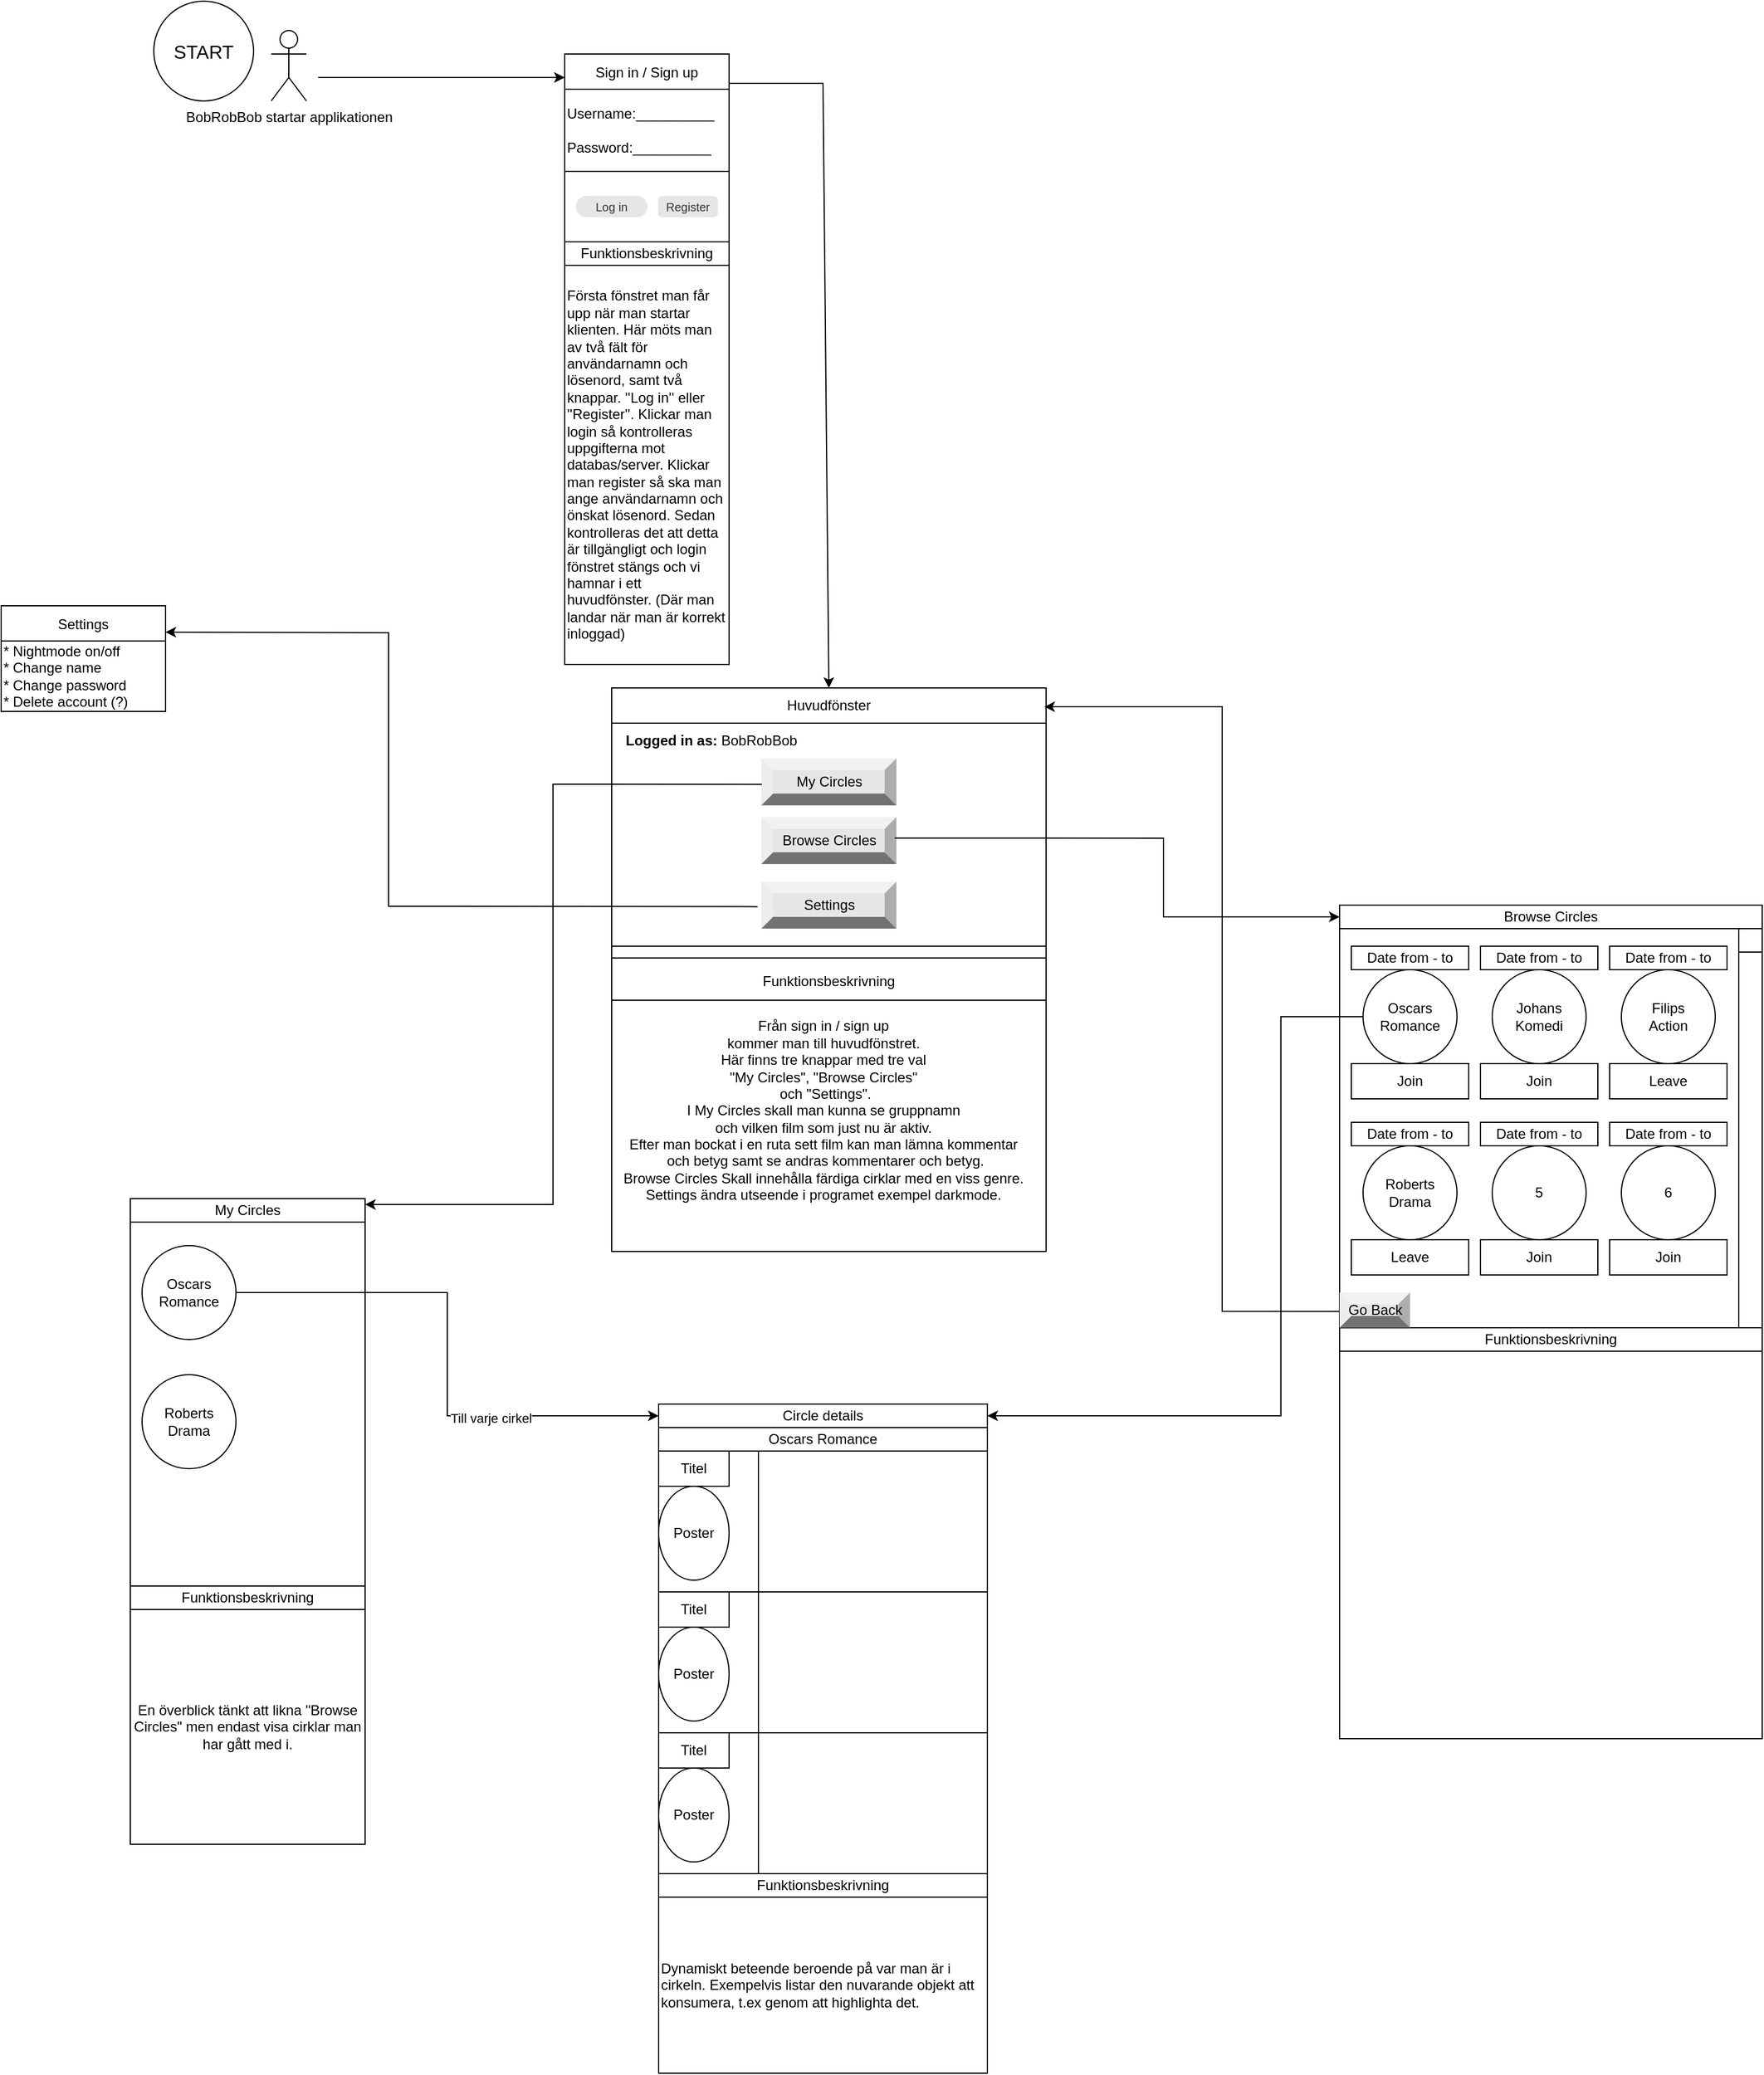 <mxfile version="16.5.3" type="github">
  <diagram id="p2HajZ41j6ZCVXQFpqO8" name="Page-1">
    <mxGraphModel dx="1422" dy="743" grid="1" gridSize="10" guides="1" tooltips="1" connect="1" arrows="1" fold="1" page="1" pageScale="1" pageWidth="40000" pageHeight="40000" math="0" shadow="0">
      <root>
        <mxCell id="0" />
        <mxCell id="1" parent="0" />
        <mxCell id="-XOdeHyJX4b31aOvF6B2-1" value="START" style="ellipse;whiteSpace=wrap;html=1;aspect=fixed;rounded=0;fontSize=16;strokeColor=#000000;fillColor=#FFFFFF;" parent="1" vertex="1">
          <mxGeometry x="500" y="35" width="85" height="85" as="geometry" />
        </mxCell>
        <mxCell id="-XOdeHyJX4b31aOvF6B2-8" value="Sign in / Sign up" style="swimlane;fontStyle=0;childLayout=stackLayout;horizontal=1;startSize=30;horizontalStack=0;resizeParent=1;resizeParentMax=0;resizeLast=0;collapsible=1;marginBottom=0;" parent="1" vertex="1">
          <mxGeometry x="850" y="80" width="140" height="100" as="geometry" />
        </mxCell>
        <mxCell id="xkWNYUJY-CJNG6x_o0mZ-22" value="Username:__________&lt;br&gt;&lt;br&gt;Password:__________" style="rounded=0;whiteSpace=wrap;html=1;align=left;" parent="-XOdeHyJX4b31aOvF6B2-8" vertex="1">
          <mxGeometry y="30" width="140" height="70" as="geometry" />
        </mxCell>
        <mxCell id="xkWNYUJY-CJNG6x_o0mZ-2" value="Browse Circles" style="rounded=0;whiteSpace=wrap;html=1;" parent="1" vertex="1">
          <mxGeometry x="1510" y="805" width="360" height="20" as="geometry" />
        </mxCell>
        <mxCell id="xkWNYUJY-CJNG6x_o0mZ-3" value="" style="whiteSpace=wrap;html=1;aspect=fixed;" parent="1" vertex="1">
          <mxGeometry x="1510" y="825" width="360" height="360" as="geometry" />
        </mxCell>
        <mxCell id="xkWNYUJY-CJNG6x_o0mZ-4" value="Oscars&lt;br&gt;Romance" style="ellipse;whiteSpace=wrap;html=1;aspect=fixed;" parent="1" vertex="1">
          <mxGeometry x="1530" y="860" width="80" height="80" as="geometry" />
        </mxCell>
        <mxCell id="xkWNYUJY-CJNG6x_o0mZ-5" value="Johans&lt;br&gt;Komedi" style="ellipse;whiteSpace=wrap;html=1;aspect=fixed;" parent="1" vertex="1">
          <mxGeometry x="1640" y="860" width="80" height="80" as="geometry" />
        </mxCell>
        <mxCell id="xkWNYUJY-CJNG6x_o0mZ-6" value="Filips&lt;br&gt;Action" style="ellipse;whiteSpace=wrap;html=1;aspect=fixed;" parent="1" vertex="1">
          <mxGeometry x="1750" y="860" width="80" height="80" as="geometry" />
        </mxCell>
        <mxCell id="xkWNYUJY-CJNG6x_o0mZ-7" value="Roberts&lt;br&gt;Drama" style="ellipse;whiteSpace=wrap;html=1;aspect=fixed;" parent="1" vertex="1">
          <mxGeometry x="1530" y="1010" width="80" height="80" as="geometry" />
        </mxCell>
        <mxCell id="xkWNYUJY-CJNG6x_o0mZ-8" value="5" style="ellipse;whiteSpace=wrap;html=1;aspect=fixed;" parent="1" vertex="1">
          <mxGeometry x="1640" y="1010" width="80" height="80" as="geometry" />
        </mxCell>
        <mxCell id="xkWNYUJY-CJNG6x_o0mZ-9" value="6" style="ellipse;whiteSpace=wrap;html=1;aspect=fixed;" parent="1" vertex="1">
          <mxGeometry x="1750" y="1010" width="80" height="80" as="geometry" />
        </mxCell>
        <mxCell id="xkWNYUJY-CJNG6x_o0mZ-10" value="Join" style="rounded=0;whiteSpace=wrap;html=1;" parent="1" vertex="1">
          <mxGeometry x="1520" y="940" width="100" height="30" as="geometry" />
        </mxCell>
        <mxCell id="xkWNYUJY-CJNG6x_o0mZ-11" value="Join" style="rounded=0;whiteSpace=wrap;html=1;" parent="1" vertex="1">
          <mxGeometry x="1630" y="940" width="100" height="30" as="geometry" />
        </mxCell>
        <mxCell id="xkWNYUJY-CJNG6x_o0mZ-12" value="Leave" style="rounded=0;whiteSpace=wrap;html=1;" parent="1" vertex="1">
          <mxGeometry x="1740" y="940" width="100" height="30" as="geometry" />
        </mxCell>
        <mxCell id="xkWNYUJY-CJNG6x_o0mZ-13" value="Leave" style="rounded=0;whiteSpace=wrap;html=1;" parent="1" vertex="1">
          <mxGeometry x="1520" y="1090" width="100" height="30" as="geometry" />
        </mxCell>
        <mxCell id="xkWNYUJY-CJNG6x_o0mZ-14" value="Join" style="rounded=0;whiteSpace=wrap;html=1;" parent="1" vertex="1">
          <mxGeometry x="1630" y="1090" width="100" height="30" as="geometry" />
        </mxCell>
        <mxCell id="xkWNYUJY-CJNG6x_o0mZ-15" value="Join" style="rounded=0;whiteSpace=wrap;html=1;" parent="1" vertex="1">
          <mxGeometry x="1740" y="1090" width="100" height="30" as="geometry" />
        </mxCell>
        <mxCell id="xkWNYUJY-CJNG6x_o0mZ-16" value="" style="rounded=0;whiteSpace=wrap;html=1;rotation=90;" parent="1" vertex="1">
          <mxGeometry x="1690" y="985" width="340" height="20" as="geometry" />
        </mxCell>
        <mxCell id="xkWNYUJY-CJNG6x_o0mZ-17" value="" style="rounded=0;whiteSpace=wrap;html=1;" parent="1" vertex="1">
          <mxGeometry x="1510" y="1185" width="360" height="330" as="geometry" />
        </mxCell>
        <mxCell id="xkWNYUJY-CJNG6x_o0mZ-18" value="&lt;span&gt;Funktionsbeskrivning&lt;/span&gt;" style="rounded=0;whiteSpace=wrap;html=1;" parent="1" vertex="1">
          <mxGeometry x="1510" y="1165" width="360" height="20" as="geometry" />
        </mxCell>
        <mxCell id="xkWNYUJY-CJNG6x_o0mZ-19" value="" style="rounded=0;whiteSpace=wrap;html=1;" parent="1" vertex="1">
          <mxGeometry x="1850" y="825" width="20" height="20" as="geometry" />
        </mxCell>
        <mxCell id="-XOdeHyJX4b31aOvF6B2-33" value="BobRobBob startar applikationen" style="shape=umlActor;verticalLabelPosition=bottom;verticalAlign=top;html=1;outlineConnect=0;" parent="1" vertex="1">
          <mxGeometry x="600" y="60" width="30" height="60" as="geometry" />
        </mxCell>
        <mxCell id="-XOdeHyJX4b31aOvF6B2-34" value="" style="endArrow=classic;html=1;rounded=0;" parent="1" edge="1">
          <mxGeometry width="50" height="50" relative="1" as="geometry">
            <mxPoint x="640" y="100" as="sourcePoint" />
            <mxPoint x="850" y="100" as="targetPoint" />
          </mxGeometry>
        </mxCell>
        <mxCell id="UE1TaZcInzhewKq7OZas-16" value="" style="rounded=0;whiteSpace=wrap;html=1;" parent="1" vertex="1">
          <mxGeometry x="890" y="840" width="370" height="260" as="geometry" />
        </mxCell>
        <mxCell id="xkWNYUJY-CJNG6x_o0mZ-26" value="Första fönstret man får upp när man startar klienten. Här möts man av två fält för användarnamn och lösenord, samt två knappar. &#39;&#39;Log in&#39;&#39; eller &#39;&#39;Register&#39;&#39;. Klickar man login så kontrolleras uppgifterna mot databas/server. Klickar man register så ska man ange användarnamn och önskat lösenord. Sedan kontrolleras det att detta är tillgängligt och login fönstret stängs och vi hamnar i ett huvudfönster. (Där man landar när man är korrekt inloggad)" style="rounded=0;whiteSpace=wrap;html=1;align=left;" parent="1" vertex="1">
          <mxGeometry x="850" y="260" width="140" height="340" as="geometry" />
        </mxCell>
        <mxCell id="UE1TaZcInzhewKq7OZas-10" value="Från sign in / sign up&lt;br&gt;kommer man till huvudfönstret. &lt;br&gt;Här finns tre knappar med tre val&lt;br&gt;&quot;My Circles&quot;, &quot;Browse Circles&quot;&lt;br&gt;&amp;nbsp;och &quot;Settings&quot;.&lt;br&gt;I My Circles skall man kunna se gruppnamn &lt;br&gt;och vilken film som just nu är aktiv. &lt;br&gt;Efter man bockat i en ruta sett film kan man lämna kommentar&lt;br&gt;&amp;nbsp;och betyg samt se andras kommentarer och betyg. &lt;br&gt;Browse Circles Skall innehålla färdiga cirklar med en viss genre.&lt;br&gt;Settings ändra utseende i programet exempel darkmode." style="text;html=1;align=center;verticalAlign=middle;resizable=0;points=[];autosize=1;strokeColor=none;fillColor=none;" parent="1" vertex="1">
          <mxGeometry x="890" y="900" width="360" height="160" as="geometry" />
        </mxCell>
        <mxCell id="-XOdeHyJX4b31aOvF6B2-35" value="Go Back" style="labelPosition=center;verticalLabelPosition=middle;align=center;html=1;shape=mxgraph.basic.shaded_button;dx=10;fillColor=#E6E6E6;strokeColor=none;" parent="1" vertex="1">
          <mxGeometry x="1510" y="1135" width="60" height="30" as="geometry" />
        </mxCell>
        <mxCell id="xkWNYUJY-CJNG6x_o0mZ-27" value="" style="rounded=0;whiteSpace=wrap;html=1;align=left;" parent="1" vertex="1">
          <mxGeometry x="850" y="180" width="140" height="60" as="geometry" />
        </mxCell>
        <mxCell id="gihYF0l77A3G0Wvorfxp-9" value="Settings" style="swimlane;fontStyle=0;childLayout=stackLayout;horizontal=1;startSize=30;horizontalStack=0;resizeParent=1;resizeParentMax=0;resizeLast=0;collapsible=1;marginBottom=0;" parent="1" vertex="1">
          <mxGeometry x="370" y="550" width="140" height="90" as="geometry" />
        </mxCell>
        <mxCell id="gihYF0l77A3G0Wvorfxp-16" value="* Nightmode on/off&lt;br&gt;* Change name&lt;br&gt;* Change password&lt;br&gt;* Delete account (?)" style="text;html=1;align=left;verticalAlign=middle;resizable=0;points=[];autosize=1;strokeColor=none;fillColor=none;" parent="gihYF0l77A3G0Wvorfxp-9" vertex="1">
          <mxGeometry y="30" width="140" height="60" as="geometry" />
        </mxCell>
        <mxCell id="xkWNYUJY-CJNG6x_o0mZ-28" value="Funktionsbeskrivning" style="rounded=0;whiteSpace=wrap;html=1;" parent="1" vertex="1">
          <mxGeometry x="850" y="240" width="140" height="20" as="geometry" />
        </mxCell>
        <mxCell id="-XOdeHyJX4b31aOvF6B2-39" value="Log in&lt;br&gt;" style="rounded=1;html=1;shadow=0;dashed=0;whiteSpace=wrap;fontSize=10;fillColor=#E6E6E6;align=center;strokeColor=#E6E6E6;fontColor=#333333;arcSize=50;" parent="1" vertex="1">
          <mxGeometry x="860" y="201.56" width="60" height="16.88" as="geometry" />
        </mxCell>
        <mxCell id="-XOdeHyJX4b31aOvF6B2-40" value="Register" style="rounded=1;html=1;shadow=0;dashed=0;whiteSpace=wrap;fontSize=10;fillColor=#E6E6E6;align=center;strokeColor=#E6E6E6;fontColor=#333333;" parent="1" vertex="1">
          <mxGeometry x="930" y="201.56" width="50" height="16.88" as="geometry" />
        </mxCell>
        <mxCell id="UE1TaZcInzhewKq7OZas-17" value="Funktionsbeskrivning" style="text;html=1;strokeColor=none;fillColor=none;align=center;verticalAlign=middle;whiteSpace=wrap;rounded=0;" parent="1" vertex="1">
          <mxGeometry x="935" y="855" width="280" height="30" as="geometry" />
        </mxCell>
        <mxCell id="UE1TaZcInzhewKq7OZas-19" value="" style="endArrow=none;html=1;rounded=0;exitX=0;exitY=0.177;exitDx=0;exitDy=0;exitPerimeter=0;" parent="1" source="UE1TaZcInzhewKq7OZas-16" edge="1">
          <mxGeometry width="50" height="50" relative="1" as="geometry">
            <mxPoint x="880" y="960" as="sourcePoint" />
            <mxPoint x="1260" y="886" as="targetPoint" />
          </mxGeometry>
        </mxCell>
        <mxCell id="UE1TaZcInzhewKq7OZas-20" value="" style="endArrow=none;html=1;rounded=0;exitX=0;exitY=0.177;exitDx=0;exitDy=0;exitPerimeter=0;" parent="1" edge="1">
          <mxGeometry width="50" height="50" relative="1" as="geometry">
            <mxPoint x="890" y="850.02" as="sourcePoint" />
            <mxPoint x="1260" y="850" as="targetPoint" />
          </mxGeometry>
        </mxCell>
        <mxCell id="xkWNYUJY-CJNG6x_o0mZ-39" value="My Circles" style="rounded=0;whiteSpace=wrap;html=1;fillColor=none;" parent="1" vertex="1">
          <mxGeometry x="480" y="1055" width="200" height="20" as="geometry" />
        </mxCell>
        <mxCell id="xkWNYUJY-CJNG6x_o0mZ-40" value="" style="rounded=0;whiteSpace=wrap;html=1;fillColor=none;" parent="1" vertex="1">
          <mxGeometry x="480" y="1075" width="200" height="310" as="geometry" />
        </mxCell>
        <mxCell id="xkWNYUJY-CJNG6x_o0mZ-51" style="edgeStyle=orthogonalEdgeStyle;rounded=0;orthogonalLoop=1;jettySize=auto;html=1;exitX=1;exitY=0.5;exitDx=0;exitDy=0;entryX=0;entryY=0.5;entryDx=0;entryDy=0;" parent="1" source="xkWNYUJY-CJNG6x_o0mZ-41" target="aUT2wLo2_SYf-ntI_o-a-2" edge="1">
          <mxGeometry relative="1" as="geometry" />
        </mxCell>
        <mxCell id="xkWNYUJY-CJNG6x_o0mZ-52" value="Till varje cirkel" style="edgeLabel;html=1;align=center;verticalAlign=middle;resizable=0;points=[];" parent="xkWNYUJY-CJNG6x_o0mZ-51" vertex="1" connectable="0">
          <mxGeometry x="0.384" y="-2" relative="1" as="geometry">
            <mxPoint as="offset" />
          </mxGeometry>
        </mxCell>
        <mxCell id="xkWNYUJY-CJNG6x_o0mZ-41" value="Oscars&lt;br&gt;Romance" style="ellipse;whiteSpace=wrap;html=1;aspect=fixed;fillColor=none;" parent="1" vertex="1">
          <mxGeometry x="490" y="1095" width="80" height="80" as="geometry" />
        </mxCell>
        <mxCell id="xkWNYUJY-CJNG6x_o0mZ-43" value="Roberts&lt;br&gt;Drama" style="ellipse;whiteSpace=wrap;html=1;aspect=fixed;fillColor=none;" parent="1" vertex="1">
          <mxGeometry x="490" y="1205" width="80" height="80" as="geometry" />
        </mxCell>
        <mxCell id="xkWNYUJY-CJNG6x_o0mZ-46" value="&lt;span&gt;Funktionsbeskrivning&lt;/span&gt;" style="rounded=0;whiteSpace=wrap;html=1;fillColor=none;" parent="1" vertex="1">
          <mxGeometry x="480" y="1385" width="200" height="20" as="geometry" />
        </mxCell>
        <mxCell id="xkWNYUJY-CJNG6x_o0mZ-47" value="En överblick tänkt att likna &quot;Browse Circles&quot; men endast visa cirklar man har gått med i." style="whiteSpace=wrap;html=1;aspect=fixed;fillColor=none;" parent="1" vertex="1">
          <mxGeometry x="480" y="1405" width="200" height="200" as="geometry" />
        </mxCell>
        <mxCell id="xkWNYUJY-CJNG6x_o0mZ-48" value="Oscars Romance" style="rounded=0;whiteSpace=wrap;html=1;fillColor=none;" parent="1" vertex="1">
          <mxGeometry x="930" y="1250" width="280" height="20" as="geometry" />
        </mxCell>
        <mxCell id="xkWNYUJY-CJNG6x_o0mZ-50" value="" style="rounded=0;whiteSpace=wrap;html=1;fillColor=none;" parent="1" vertex="1">
          <mxGeometry x="930" y="1270" width="280" height="360" as="geometry" />
        </mxCell>
        <mxCell id="xkWNYUJY-CJNG6x_o0mZ-53" value="" style="rounded=0;whiteSpace=wrap;html=1;fillColor=none;" parent="1" vertex="1">
          <mxGeometry x="930" y="1270" width="280" height="120" as="geometry" />
        </mxCell>
        <mxCell id="xkWNYUJY-CJNG6x_o0mZ-54" value="" style="rounded=0;whiteSpace=wrap;html=1;fillColor=none;" parent="1" vertex="1">
          <mxGeometry x="930" y="1390" width="280" height="120" as="geometry" />
        </mxCell>
        <mxCell id="xkWNYUJY-CJNG6x_o0mZ-55" value="" style="rounded=0;whiteSpace=wrap;html=1;fillColor=none;" parent="1" vertex="1">
          <mxGeometry x="930" y="1510" width="280" height="120" as="geometry" />
        </mxCell>
        <mxCell id="xkWNYUJY-CJNG6x_o0mZ-56" value="Poster" style="ellipse;whiteSpace=wrap;html=1;fillColor=none;" parent="1" vertex="1">
          <mxGeometry x="930" y="1300" width="60" height="80" as="geometry" />
        </mxCell>
        <mxCell id="xkWNYUJY-CJNG6x_o0mZ-57" value="Poster" style="ellipse;whiteSpace=wrap;html=1;fillColor=none;" parent="1" vertex="1">
          <mxGeometry x="930" y="1420" width="60" height="80" as="geometry" />
        </mxCell>
        <mxCell id="xkWNYUJY-CJNG6x_o0mZ-58" value="Poster" style="ellipse;whiteSpace=wrap;html=1;fillColor=none;" parent="1" vertex="1">
          <mxGeometry x="930" y="1540" width="60" height="80" as="geometry" />
        </mxCell>
        <mxCell id="xkWNYUJY-CJNG6x_o0mZ-59" value="&lt;span&gt;Funktionsbeskrivning&lt;/span&gt;" style="rounded=0;whiteSpace=wrap;html=1;fillColor=none;" parent="1" vertex="1">
          <mxGeometry x="930" y="1630" width="280" height="20" as="geometry" />
        </mxCell>
        <mxCell id="xkWNYUJY-CJNG6x_o0mZ-61" value="Dynamiskt beteende beroende på var man är i cirkeln. Exempelvis listar den nuvarande objekt att konsumera, t.ex genom att highlighta det." style="rounded=0;whiteSpace=wrap;html=1;fillColor=none;align=left;" parent="1" vertex="1">
          <mxGeometry x="930" y="1650" width="280" height="150" as="geometry" />
        </mxCell>
        <mxCell id="xkWNYUJY-CJNG6x_o0mZ-62" value="Titel" style="rounded=0;whiteSpace=wrap;html=1;fillColor=none;" parent="1" vertex="1">
          <mxGeometry x="930" y="1270" width="60" height="30" as="geometry" />
        </mxCell>
        <mxCell id="xkWNYUJY-CJNG6x_o0mZ-63" value="Titel" style="rounded=0;whiteSpace=wrap;html=1;fillColor=none;" parent="1" vertex="1">
          <mxGeometry x="930" y="1390" width="60" height="30" as="geometry" />
        </mxCell>
        <mxCell id="xkWNYUJY-CJNG6x_o0mZ-64" value="Titel" style="rounded=0;whiteSpace=wrap;html=1;fillColor=none;" parent="1" vertex="1">
          <mxGeometry x="930" y="1510" width="60" height="30" as="geometry" />
        </mxCell>
        <mxCell id="xkWNYUJY-CJNG6x_o0mZ-65" value="" style="rounded=0;whiteSpace=wrap;html=1;fillColor=none;" parent="1" vertex="1">
          <mxGeometry x="1015" y="1270" width="195" height="120" as="geometry" />
        </mxCell>
        <mxCell id="xkWNYUJY-CJNG6x_o0mZ-66" value="" style="rounded=0;whiteSpace=wrap;html=1;fillColor=none;" parent="1" vertex="1">
          <mxGeometry x="1015" y="1390" width="195" height="120" as="geometry" />
        </mxCell>
        <mxCell id="xkWNYUJY-CJNG6x_o0mZ-67" value="" style="rounded=0;whiteSpace=wrap;html=1;fillColor=none;" parent="1" vertex="1">
          <mxGeometry x="1015" y="1510" width="195" height="120" as="geometry" />
        </mxCell>
        <mxCell id="7voX9Bw7psMwSDj8nCXa-1" value="" style="endArrow=classic;html=1;rounded=0;entryX=0.5;entryY=0;entryDx=0;entryDy=0;exitX=1;exitY=0.25;exitDx=0;exitDy=0;" parent="1" source="-XOdeHyJX4b31aOvF6B2-8" target="7voX9Bw7psMwSDj8nCXa-16" edge="1">
          <mxGeometry width="50" height="50" relative="1" as="geometry">
            <mxPoint x="580" y="650" as="sourcePoint" />
            <mxPoint x="1075" y="650" as="targetPoint" />
            <Array as="points">
              <mxPoint x="1070" y="105" />
            </Array>
          </mxGeometry>
        </mxCell>
        <mxCell id="7voX9Bw7psMwSDj8nCXa-16" value="" style="rounded=0;whiteSpace=wrap;html=1;shadow=0;" parent="1" vertex="1">
          <mxGeometry x="890" y="620" width="370" height="220" as="geometry" />
        </mxCell>
        <mxCell id="7voX9Bw7psMwSDj8nCXa-17" value="Huvudfönster" style="rounded=0;whiteSpace=wrap;html=1;shadow=0;" parent="1" vertex="1">
          <mxGeometry x="890" y="620" width="370" height="30" as="geometry" />
        </mxCell>
        <mxCell id="7voX9Bw7psMwSDj8nCXa-18" value="My Circles" style="labelPosition=center;verticalLabelPosition=middle;align=center;html=1;shape=mxgraph.basic.shaded_button;dx=10;fillColor=#E6E6E6;strokeColor=none;shadow=0;" parent="1" vertex="1">
          <mxGeometry x="1017.5" y="680" width="115" height="40" as="geometry" />
        </mxCell>
        <mxCell id="7voX9Bw7psMwSDj8nCXa-19" value="Browse Circles" style="labelPosition=center;verticalLabelPosition=middle;align=center;html=1;shape=mxgraph.basic.shaded_button;dx=10;fillColor=#E6E6E6;strokeColor=none;shadow=0;" parent="1" vertex="1">
          <mxGeometry x="1017.5" y="730" width="115" height="40" as="geometry" />
        </mxCell>
        <mxCell id="7voX9Bw7psMwSDj8nCXa-20" value="Settings" style="labelPosition=center;verticalLabelPosition=middle;align=center;html=1;shape=mxgraph.basic.shaded_button;dx=10;fillColor=#E6E6E6;strokeColor=none;shadow=0;" parent="1" vertex="1">
          <mxGeometry x="1017.5" y="785" width="115" height="40" as="geometry" />
        </mxCell>
        <mxCell id="7voX9Bw7psMwSDj8nCXa-21" value="&lt;b&gt;Logged in as: &lt;/b&gt;BobRobBob" style="text;html=1;strokeColor=none;fillColor=none;align=left;verticalAlign=middle;whiteSpace=wrap;rounded=0;shadow=0;" parent="1" vertex="1">
          <mxGeometry x="900" y="650" width="170" height="30" as="geometry" />
        </mxCell>
        <mxCell id="7voX9Bw7psMwSDj8nCXa-22" value="" style="endArrow=classic;html=1;rounded=0;entryX=0;entryY=0.5;entryDx=0;entryDy=0;exitX=0.988;exitY=0.446;exitDx=0;exitDy=0;exitPerimeter=0;" parent="1" source="7voX9Bw7psMwSDj8nCXa-19" target="xkWNYUJY-CJNG6x_o0mZ-2" edge="1">
          <mxGeometry width="50" height="50" relative="1" as="geometry">
            <mxPoint x="1180" y="790" as="sourcePoint" />
            <mxPoint x="1230" y="740" as="targetPoint" />
            <Array as="points">
              <mxPoint x="1360" y="748" />
              <mxPoint x="1360" y="815" />
            </Array>
          </mxGeometry>
        </mxCell>
        <mxCell id="7voX9Bw7psMwSDj8nCXa-23" value="" style="endArrow=classic;html=1;rounded=0;exitX=-0.008;exitY=0.539;exitDx=0;exitDy=0;exitPerimeter=0;entryX=0.996;entryY=0.073;entryDx=0;entryDy=0;entryPerimeter=0;" parent="1" source="-XOdeHyJX4b31aOvF6B2-35" target="7voX9Bw7psMwSDj8nCXa-16" edge="1">
          <mxGeometry width="50" height="50" relative="1" as="geometry">
            <mxPoint x="1180" y="910" as="sourcePoint" />
            <mxPoint x="1230" y="860" as="targetPoint" />
            <Array as="points">
              <mxPoint x="1410" y="1151" />
              <mxPoint x="1410" y="636" />
            </Array>
          </mxGeometry>
        </mxCell>
        <mxCell id="7voX9Bw7psMwSDj8nCXa-24" value="" style="endArrow=classic;html=1;rounded=0;entryX=1;entryY=0.5;entryDx=0;entryDy=0;" parent="1" source="xkWNYUJY-CJNG6x_o0mZ-4" target="aUT2wLo2_SYf-ntI_o-a-2" edge="1">
          <mxGeometry width="50" height="50" relative="1" as="geometry">
            <mxPoint x="1460" y="890" as="sourcePoint" />
            <mxPoint x="1560" y="1160" as="targetPoint" />
            <Array as="points">
              <mxPoint x="1460" y="900" />
              <mxPoint x="1460" y="1240" />
            </Array>
          </mxGeometry>
        </mxCell>
        <mxCell id="7voX9Bw7psMwSDj8nCXa-25" value="" style="endArrow=classic;html=1;rounded=0;entryX=1;entryY=0.25;entryDx=0;entryDy=0;exitX=0.004;exitY=0.552;exitDx=0;exitDy=0;exitPerimeter=0;" parent="1" source="7voX9Bw7psMwSDj8nCXa-18" target="xkWNYUJY-CJNG6x_o0mZ-39" edge="1">
          <mxGeometry width="50" height="50" relative="1" as="geometry">
            <mxPoint x="830" y="800" as="sourcePoint" />
            <mxPoint x="1080" y="1160" as="targetPoint" />
            <Array as="points">
              <mxPoint x="840" y="702" />
              <mxPoint x="840" y="1060" />
            </Array>
          </mxGeometry>
        </mxCell>
        <mxCell id="7voX9Bw7psMwSDj8nCXa-26" value="" style="endArrow=classic;html=1;rounded=0;entryX=1;entryY=0.25;entryDx=0;entryDy=0;exitX=-0.028;exitY=0.533;exitDx=0;exitDy=0;exitPerimeter=0;" parent="1" source="7voX9Bw7psMwSDj8nCXa-20" target="gihYF0l77A3G0Wvorfxp-9" edge="1">
          <mxGeometry width="50" height="50" relative="1" as="geometry">
            <mxPoint x="640" y="810" as="sourcePoint" />
            <mxPoint x="1080" y="800" as="targetPoint" />
            <Array as="points">
              <mxPoint x="700" y="806" />
              <mxPoint x="700" y="573" />
            </Array>
          </mxGeometry>
        </mxCell>
        <mxCell id="aUT2wLo2_SYf-ntI_o-a-2" value="Circle details" style="rounded=0;whiteSpace=wrap;html=1;" vertex="1" parent="1">
          <mxGeometry x="930" y="1230" width="280" height="20" as="geometry" />
        </mxCell>
        <mxCell id="aUT2wLo2_SYf-ntI_o-a-3" value="Date from - to" style="rounded=0;whiteSpace=wrap;html=1;" vertex="1" parent="1">
          <mxGeometry x="1630" y="840" width="100" height="20" as="geometry" />
        </mxCell>
        <mxCell id="aUT2wLo2_SYf-ntI_o-a-4" value="Date from - to" style="rounded=0;whiteSpace=wrap;html=1;" vertex="1" parent="1">
          <mxGeometry x="1520" y="840" width="100" height="20" as="geometry" />
        </mxCell>
        <mxCell id="aUT2wLo2_SYf-ntI_o-a-6" value="Date from - to" style="rounded=0;whiteSpace=wrap;html=1;" vertex="1" parent="1">
          <mxGeometry x="1740" y="840" width="100" height="20" as="geometry" />
        </mxCell>
        <mxCell id="aUT2wLo2_SYf-ntI_o-a-9" value="Date from - to" style="rounded=0;whiteSpace=wrap;html=1;" vertex="1" parent="1">
          <mxGeometry x="1520" y="990" width="100" height="20" as="geometry" />
        </mxCell>
        <mxCell id="aUT2wLo2_SYf-ntI_o-a-10" value="Date from - to" style="rounded=0;whiteSpace=wrap;html=1;" vertex="1" parent="1">
          <mxGeometry x="1630" y="990" width="100" height="20" as="geometry" />
        </mxCell>
        <mxCell id="aUT2wLo2_SYf-ntI_o-a-11" value="Date from - to" style="rounded=0;whiteSpace=wrap;html=1;" vertex="1" parent="1">
          <mxGeometry x="1740" y="990" width="100" height="20" as="geometry" />
        </mxCell>
      </root>
    </mxGraphModel>
  </diagram>
</mxfile>
